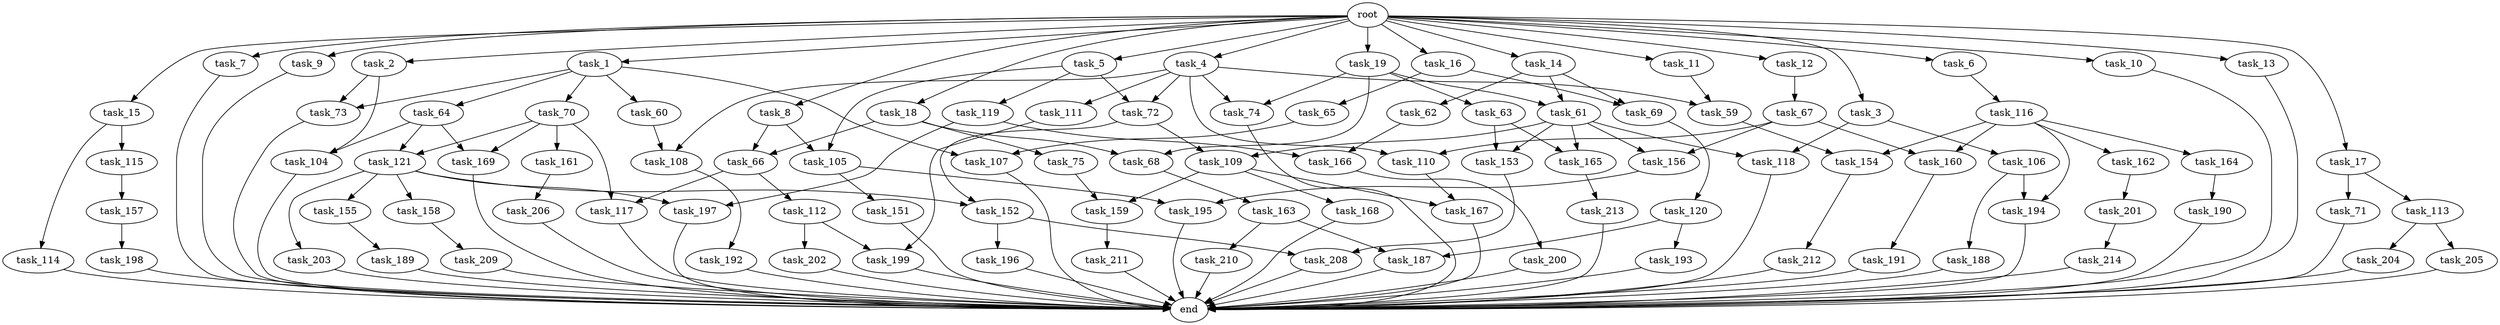 digraph G {
  task_116 [size="77309411328.000000"];
  task_105 [size="111669149696.000000"];
  task_163 [size="214748364800.000000"];
  task_15 [size="1024.000000"];
  task_212 [size="858993459200.000000"];
  task_169 [size="386547056640.000000"];
  task_153 [size="558345748480.000000"];
  task_191 [size="549755813888.000000"];
  task_7 [size="1024.000000"];
  task_104 [size="386547056640.000000"];
  task_119 [size="34359738368.000000"];
  task_166 [size="833223655424.000000"];
  task_75 [size="420906795008.000000"];
  task_214 [size="420906795008.000000"];
  task_154 [size="292057776128.000000"];
  task_106 [size="214748364800.000000"];
  task_204 [size="858993459200.000000"];
  task_117 [size="154618822656.000000"];
  task_155 [size="858993459200.000000"];
  task_9 [size="1024.000000"];
  task_196 [size="214748364800.000000"];
  task_74 [size="1116691496960.000000"];
  task_112 [size="77309411328.000000"];
  task_59 [size="635655159808.000000"];
  task_121 [size="386547056640.000000"];
  task_164 [size="77309411328.000000"];
  task_73 [size="627065225216.000000"];
  task_64 [size="549755813888.000000"];
  task_198 [size="549755813888.000000"];
  task_65 [size="549755813888.000000"];
  task_118 [size="352187318272.000000"];
  task_18 [size="1024.000000"];
  task_188 [size="77309411328.000000"];
  task_63 [size="695784701952.000000"];
  task_68 [size="1116691496960.000000"];
  task_115 [size="309237645312.000000"];
  task_206 [size="34359738368.000000"];
  task_160 [size="773094113280.000000"];
  task_190 [size="309237645312.000000"];
  task_61 [size="1554778161152.000000"];
  task_11 [size="1024.000000"];
  task_167 [size="1099511627776.000000"];
  task_1 [size="1024.000000"];
  task_159 [size="858993459200.000000"];
  task_165 [size="558345748480.000000"];
  task_157 [size="34359738368.000000"];
  task_109 [size="446676598784.000000"];
  task_210 [size="34359738368.000000"];
  task_201 [size="34359738368.000000"];
  task_189 [size="695784701952.000000"];
  task_69 [size="1408749273088.000000"];
  task_162 [size="77309411328.000000"];
  task_156 [size="833223655424.000000"];
  task_194 [size="154618822656.000000"];
  task_62 [size="858993459200.000000"];
  task_66 [size="498216206336.000000"];
  task_19 [size="1024.000000"];
  task_161 [size="77309411328.000000"];
  task_213 [size="137438953472.000000"];
  task_195 [size="68719476736.000000"];
  end [size="0.000000"];
  task_192 [size="137438953472.000000"];
  task_4 [size="1024.000000"];
  task_60 [size="549755813888.000000"];
  task_10 [size="1024.000000"];
  task_193 [size="858993459200.000000"];
  task_158 [size="858993459200.000000"];
  task_70 [size="549755813888.000000"];
  task_71 [size="77309411328.000000"];
  task_67 [size="858993459200.000000"];
  task_14 [size="1024.000000"];
  task_12 [size="1024.000000"];
  task_13 [size="1024.000000"];
  task_187 [size="893353197568.000000"];
  task_108 [size="635655159808.000000"];
  task_3 [size="1024.000000"];
  task_114 [size="309237645312.000000"];
  task_5 [size="1024.000000"];
  task_203 [size="858993459200.000000"];
  task_6 [size="1024.000000"];
  task_113 [size="77309411328.000000"];
  task_168 [size="549755813888.000000"];
  task_2 [size="1024.000000"];
  task_209 [size="214748364800.000000"];
  task_197 [size="996432412672.000000"];
  task_107 [size="1099511627776.000000"];
  task_72 [size="455266533376.000000"];
  task_211 [size="77309411328.000000"];
  task_17 [size="1024.000000"];
  task_202 [size="695784701952.000000"];
  task_120 [size="214748364800.000000"];
  task_200 [size="549755813888.000000"];
  root [size="0.000000"];
  task_205 [size="858993459200.000000"];
  task_111 [size="420906795008.000000"];
  task_8 [size="1024.000000"];
  task_16 [size="1024.000000"];
  task_199 [size="1245540515840.000000"];
  task_152 [size="1168231104512.000000"];
  task_151 [size="34359738368.000000"];
  task_110 [size="1116691496960.000000"];
  task_208 [size="292057776128.000000"];

  task_116 -> task_164 [size="75497472.000000"];
  task_116 -> task_160 [size="75497472.000000"];
  task_116 -> task_162 [size="75497472.000000"];
  task_116 -> task_154 [size="75497472.000000"];
  task_116 -> task_194 [size="75497472.000000"];
  task_105 -> task_195 [size="33554432.000000"];
  task_105 -> task_151 [size="33554432.000000"];
  task_163 -> task_210 [size="33554432.000000"];
  task_163 -> task_187 [size="33554432.000000"];
  task_15 -> task_114 [size="301989888.000000"];
  task_15 -> task_115 [size="301989888.000000"];
  task_212 -> end [size="1.000000"];
  task_169 -> end [size="1.000000"];
  task_153 -> task_208 [size="75497472.000000"];
  task_191 -> end [size="1.000000"];
  task_7 -> end [size="1.000000"];
  task_104 -> end [size="1.000000"];
  task_119 -> task_166 [size="134217728.000000"];
  task_119 -> task_197 [size="134217728.000000"];
  task_166 -> task_200 [size="536870912.000000"];
  task_75 -> task_159 [size="301989888.000000"];
  task_214 -> end [size="1.000000"];
  task_154 -> task_212 [size="838860800.000000"];
  task_106 -> task_194 [size="75497472.000000"];
  task_106 -> task_188 [size="75497472.000000"];
  task_204 -> end [size="1.000000"];
  task_117 -> end [size="1.000000"];
  task_155 -> task_189 [size="679477248.000000"];
  task_9 -> end [size="1.000000"];
  task_196 -> end [size="1.000000"];
  task_74 -> end [size="1.000000"];
  task_112 -> task_199 [size="679477248.000000"];
  task_112 -> task_202 [size="679477248.000000"];
  task_59 -> task_154 [size="209715200.000000"];
  task_121 -> task_158 [size="838860800.000000"];
  task_121 -> task_197 [size="838860800.000000"];
  task_121 -> task_155 [size="838860800.000000"];
  task_121 -> task_203 [size="838860800.000000"];
  task_121 -> task_152 [size="838860800.000000"];
  task_164 -> task_190 [size="301989888.000000"];
  task_73 -> end [size="1.000000"];
  task_64 -> task_169 [size="301989888.000000"];
  task_64 -> task_121 [size="301989888.000000"];
  task_64 -> task_104 [size="301989888.000000"];
  task_198 -> end [size="1.000000"];
  task_65 -> task_107 [size="536870912.000000"];
  task_118 -> end [size="1.000000"];
  task_18 -> task_66 [size="411041792.000000"];
  task_18 -> task_75 [size="411041792.000000"];
  task_18 -> task_68 [size="411041792.000000"];
  task_188 -> end [size="1.000000"];
  task_63 -> task_153 [size="411041792.000000"];
  task_63 -> task_165 [size="411041792.000000"];
  task_68 -> task_163 [size="209715200.000000"];
  task_115 -> task_157 [size="33554432.000000"];
  task_206 -> end [size="1.000000"];
  task_160 -> task_191 [size="536870912.000000"];
  task_190 -> end [size="1.000000"];
  task_61 -> task_118 [size="134217728.000000"];
  task_61 -> task_109 [size="134217728.000000"];
  task_61 -> task_153 [size="134217728.000000"];
  task_61 -> task_165 [size="134217728.000000"];
  task_61 -> task_156 [size="134217728.000000"];
  task_11 -> task_59 [size="209715200.000000"];
  task_167 -> end [size="1.000000"];
  task_1 -> task_60 [size="536870912.000000"];
  task_1 -> task_73 [size="536870912.000000"];
  task_1 -> task_64 [size="536870912.000000"];
  task_1 -> task_70 [size="536870912.000000"];
  task_1 -> task_107 [size="536870912.000000"];
  task_159 -> task_211 [size="75497472.000000"];
  task_165 -> task_213 [size="134217728.000000"];
  task_157 -> task_198 [size="536870912.000000"];
  task_109 -> task_167 [size="536870912.000000"];
  task_109 -> task_168 [size="536870912.000000"];
  task_109 -> task_159 [size="536870912.000000"];
  task_210 -> end [size="1.000000"];
  task_201 -> task_214 [size="411041792.000000"];
  task_189 -> end [size="1.000000"];
  task_69 -> task_120 [size="209715200.000000"];
  task_162 -> task_201 [size="33554432.000000"];
  task_156 -> task_195 [size="33554432.000000"];
  task_194 -> end [size="1.000000"];
  task_62 -> task_166 [size="679477248.000000"];
  task_66 -> task_112 [size="75497472.000000"];
  task_66 -> task_117 [size="75497472.000000"];
  task_19 -> task_63 [size="679477248.000000"];
  task_19 -> task_68 [size="679477248.000000"];
  task_19 -> task_61 [size="679477248.000000"];
  task_19 -> task_74 [size="679477248.000000"];
  task_161 -> task_206 [size="33554432.000000"];
  task_213 -> end [size="1.000000"];
  task_195 -> end [size="1.000000"];
  task_192 -> end [size="1.000000"];
  task_4 -> task_108 [size="411041792.000000"];
  task_4 -> task_59 [size="411041792.000000"];
  task_4 -> task_110 [size="411041792.000000"];
  task_4 -> task_111 [size="411041792.000000"];
  task_4 -> task_72 [size="411041792.000000"];
  task_4 -> task_74 [size="411041792.000000"];
  task_60 -> task_108 [size="209715200.000000"];
  task_10 -> end [size="1.000000"];
  task_193 -> end [size="1.000000"];
  task_158 -> task_209 [size="209715200.000000"];
  task_70 -> task_161 [size="75497472.000000"];
  task_70 -> task_117 [size="75497472.000000"];
  task_70 -> task_169 [size="75497472.000000"];
  task_70 -> task_121 [size="75497472.000000"];
  task_71 -> end [size="1.000000"];
  task_67 -> task_110 [size="679477248.000000"];
  task_67 -> task_160 [size="679477248.000000"];
  task_67 -> task_156 [size="679477248.000000"];
  task_14 -> task_62 [size="838860800.000000"];
  task_14 -> task_61 [size="838860800.000000"];
  task_14 -> task_69 [size="838860800.000000"];
  task_12 -> task_67 [size="838860800.000000"];
  task_13 -> end [size="1.000000"];
  task_187 -> end [size="1.000000"];
  task_108 -> task_192 [size="134217728.000000"];
  task_3 -> task_118 [size="209715200.000000"];
  task_3 -> task_106 [size="209715200.000000"];
  task_114 -> end [size="1.000000"];
  task_5 -> task_119 [size="33554432.000000"];
  task_5 -> task_72 [size="33554432.000000"];
  task_5 -> task_105 [size="33554432.000000"];
  task_203 -> end [size="1.000000"];
  task_6 -> task_116 [size="75497472.000000"];
  task_113 -> task_204 [size="838860800.000000"];
  task_113 -> task_205 [size="838860800.000000"];
  task_168 -> end [size="1.000000"];
  task_2 -> task_73 [size="75497472.000000"];
  task_2 -> task_104 [size="75497472.000000"];
  task_209 -> end [size="1.000000"];
  task_197 -> end [size="1.000000"];
  task_107 -> end [size="1.000000"];
  task_72 -> task_109 [size="301989888.000000"];
  task_72 -> task_152 [size="301989888.000000"];
  task_211 -> end [size="1.000000"];
  task_17 -> task_113 [size="75497472.000000"];
  task_17 -> task_71 [size="75497472.000000"];
  task_202 -> end [size="1.000000"];
  task_120 -> task_193 [size="838860800.000000"];
  task_120 -> task_187 [size="838860800.000000"];
  task_200 -> end [size="1.000000"];
  root -> task_13 [size="1.000000"];
  root -> task_17 [size="1.000000"];
  root -> task_3 [size="1.000000"];
  root -> task_4 [size="1.000000"];
  root -> task_11 [size="1.000000"];
  root -> task_15 [size="1.000000"];
  root -> task_10 [size="1.000000"];
  root -> task_6 [size="1.000000"];
  root -> task_9 [size="1.000000"];
  root -> task_16 [size="1.000000"];
  root -> task_8 [size="1.000000"];
  root -> task_18 [size="1.000000"];
  root -> task_1 [size="1.000000"];
  root -> task_5 [size="1.000000"];
  root -> task_19 [size="1.000000"];
  root -> task_2 [size="1.000000"];
  root -> task_14 [size="1.000000"];
  root -> task_7 [size="1.000000"];
  root -> task_12 [size="1.000000"];
  task_205 -> end [size="1.000000"];
  task_111 -> task_199 [size="536870912.000000"];
  task_8 -> task_66 [size="75497472.000000"];
  task_8 -> task_105 [size="75497472.000000"];
  task_16 -> task_65 [size="536870912.000000"];
  task_16 -> task_69 [size="536870912.000000"];
  task_199 -> end [size="1.000000"];
  task_152 -> task_196 [size="209715200.000000"];
  task_152 -> task_208 [size="209715200.000000"];
  task_151 -> end [size="1.000000"];
  task_110 -> task_167 [size="536870912.000000"];
  task_208 -> end [size="1.000000"];
}

